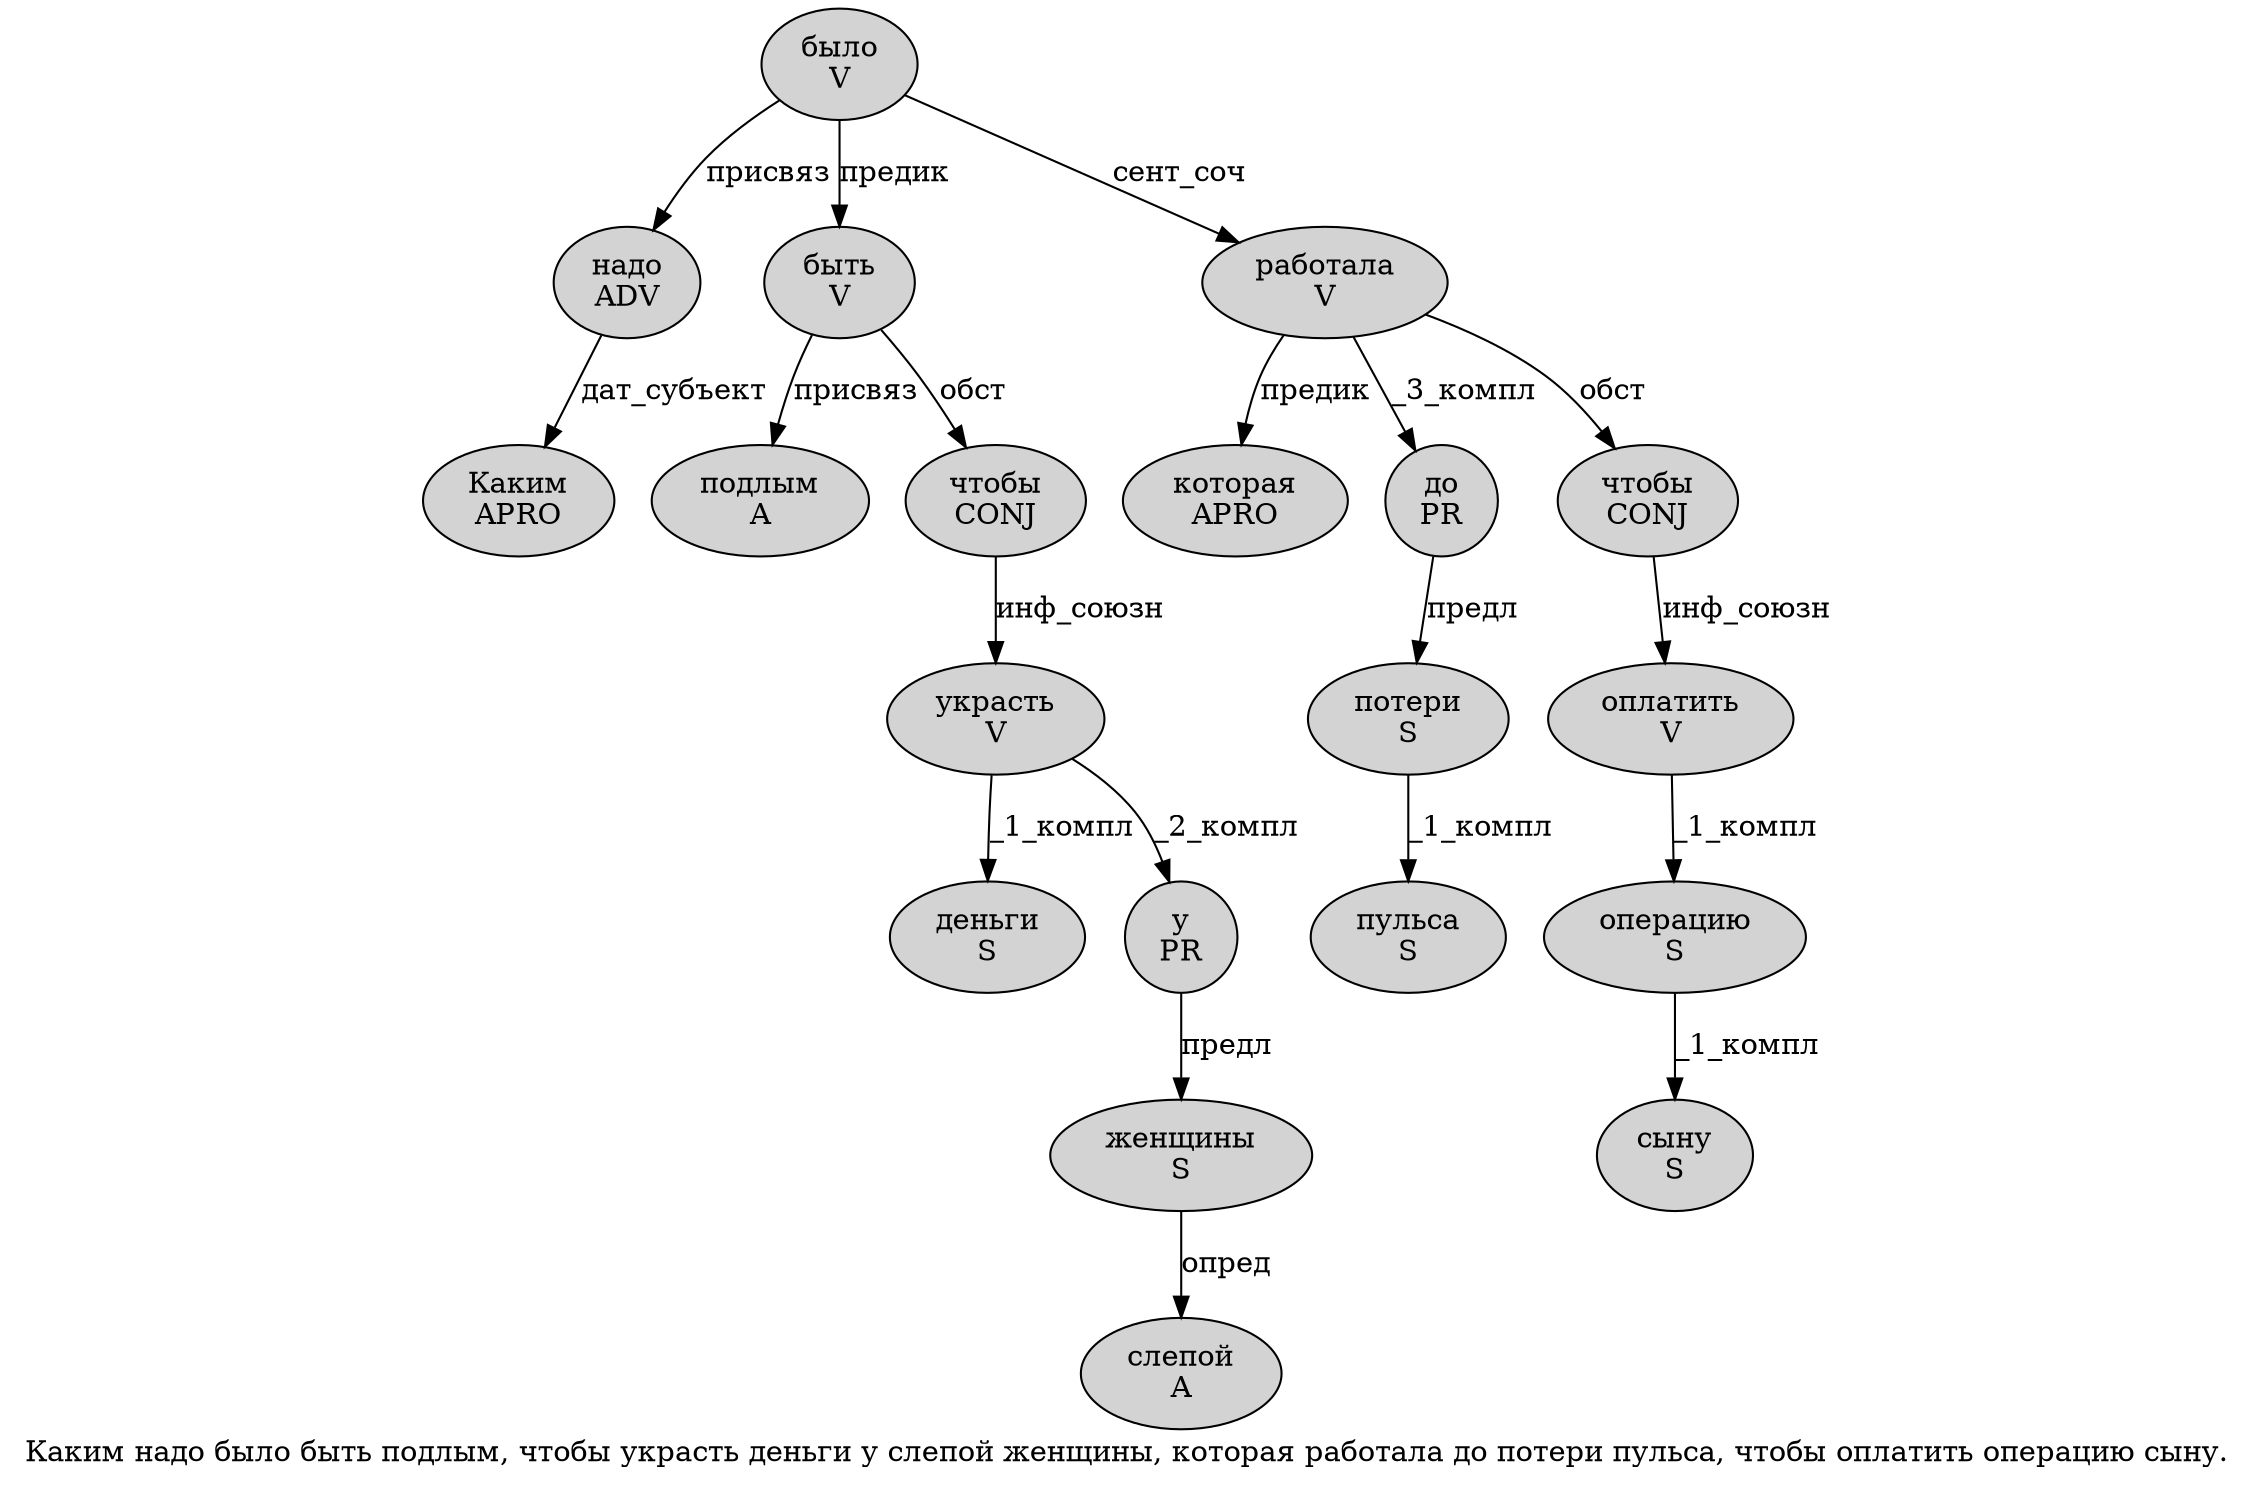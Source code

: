 digraph SENTENCE_153 {
	graph [label="Каким надо было быть подлым, чтобы украсть деньги у слепой женщины, которая работала до потери пульса, чтобы оплатить операцию сыну."]
	node [style=filled]
		0 [label="Каким
APRO" color="" fillcolor=lightgray penwidth=1 shape=ellipse]
		1 [label="надо
ADV" color="" fillcolor=lightgray penwidth=1 shape=ellipse]
		2 [label="было
V" color="" fillcolor=lightgray penwidth=1 shape=ellipse]
		3 [label="быть
V" color="" fillcolor=lightgray penwidth=1 shape=ellipse]
		4 [label="подлым
A" color="" fillcolor=lightgray penwidth=1 shape=ellipse]
		6 [label="чтобы
CONJ" color="" fillcolor=lightgray penwidth=1 shape=ellipse]
		7 [label="украсть
V" color="" fillcolor=lightgray penwidth=1 shape=ellipse]
		8 [label="деньги
S" color="" fillcolor=lightgray penwidth=1 shape=ellipse]
		9 [label="у
PR" color="" fillcolor=lightgray penwidth=1 shape=ellipse]
		10 [label="слепой
A" color="" fillcolor=lightgray penwidth=1 shape=ellipse]
		11 [label="женщины
S" color="" fillcolor=lightgray penwidth=1 shape=ellipse]
		13 [label="которая
APRO" color="" fillcolor=lightgray penwidth=1 shape=ellipse]
		14 [label="работала
V" color="" fillcolor=lightgray penwidth=1 shape=ellipse]
		15 [label="до
PR" color="" fillcolor=lightgray penwidth=1 shape=ellipse]
		16 [label="потери
S" color="" fillcolor=lightgray penwidth=1 shape=ellipse]
		17 [label="пульса
S" color="" fillcolor=lightgray penwidth=1 shape=ellipse]
		19 [label="чтобы
CONJ" color="" fillcolor=lightgray penwidth=1 shape=ellipse]
		20 [label="оплатить
V" color="" fillcolor=lightgray penwidth=1 shape=ellipse]
		21 [label="операцию
S" color="" fillcolor=lightgray penwidth=1 shape=ellipse]
		22 [label="сыну
S" color="" fillcolor=lightgray penwidth=1 shape=ellipse]
			15 -> 16 [label="предл"]
			19 -> 20 [label="инф_союзн"]
			21 -> 22 [label="_1_компл"]
			2 -> 1 [label="присвяз"]
			2 -> 3 [label="предик"]
			2 -> 14 [label="сент_соч"]
			7 -> 8 [label="_1_компл"]
			7 -> 9 [label="_2_компл"]
			6 -> 7 [label="инф_союзн"]
			20 -> 21 [label="_1_компл"]
			9 -> 11 [label="предл"]
			11 -> 10 [label="опред"]
			16 -> 17 [label="_1_компл"]
			3 -> 4 [label="присвяз"]
			3 -> 6 [label="обст"]
			1 -> 0 [label="дат_субъект"]
			14 -> 13 [label="предик"]
			14 -> 15 [label="_3_компл"]
			14 -> 19 [label="обст"]
}
